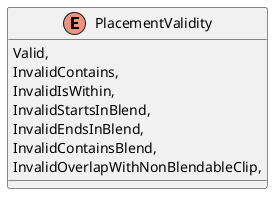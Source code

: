 @startuml
enum PlacementValidity {
    Valid,
    InvalidContains,
    InvalidIsWithin,
    InvalidStartsInBlend,
    InvalidEndsInBlend,
    InvalidContainsBlend,
    InvalidOverlapWithNonBlendableClip,
}
@enduml
